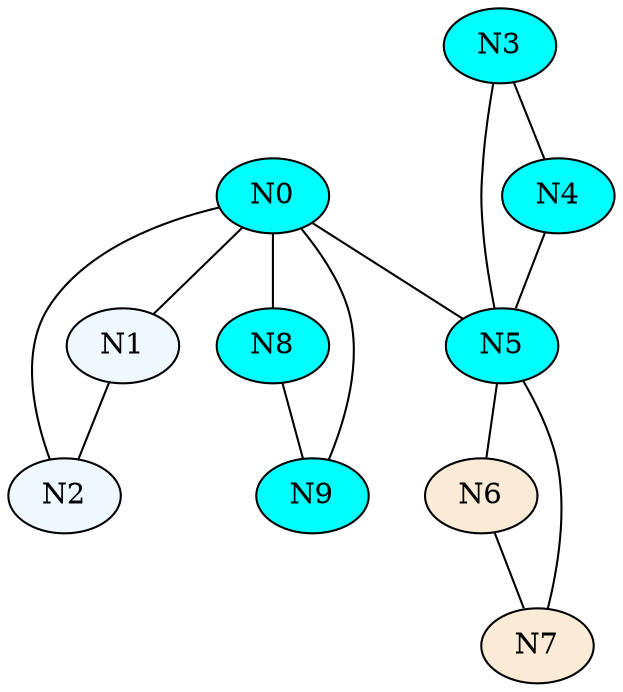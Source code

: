 graph {
	subgraph C0 {
		N1 [fillcolor="#F0F8FF" style=filled]
		N2 [fillcolor="#F0F8FF" style=filled]
	}
	subgraph C1 {
		N6 [fillcolor="#FAEBD7" style=filled]
		N7 [fillcolor="#FAEBD7" style=filled]
	}
	subgraph C2 {
		N0 [fillcolor="#00FFFF" style=filled]
		N3 [fillcolor="#00FFFF" style=filled]
		N4 [fillcolor="#00FFFF" style=filled]
		N5 [fillcolor="#00FFFF" style=filled]
		N8 [fillcolor="#00FFFF" style=filled]
		N9 [fillcolor="#00FFFF" style=filled]
	}
	N0 -- N1
	N0 -- N2
	N0 -- N5
	N0 -- N8
	N0 -- N9
	N1 -- N2
	N3 -- N4
	N3 -- N5
	N4 -- N5
	N5 -- N6
	N5 -- N7
	N6 -- N7
	N8 -- N9
}

